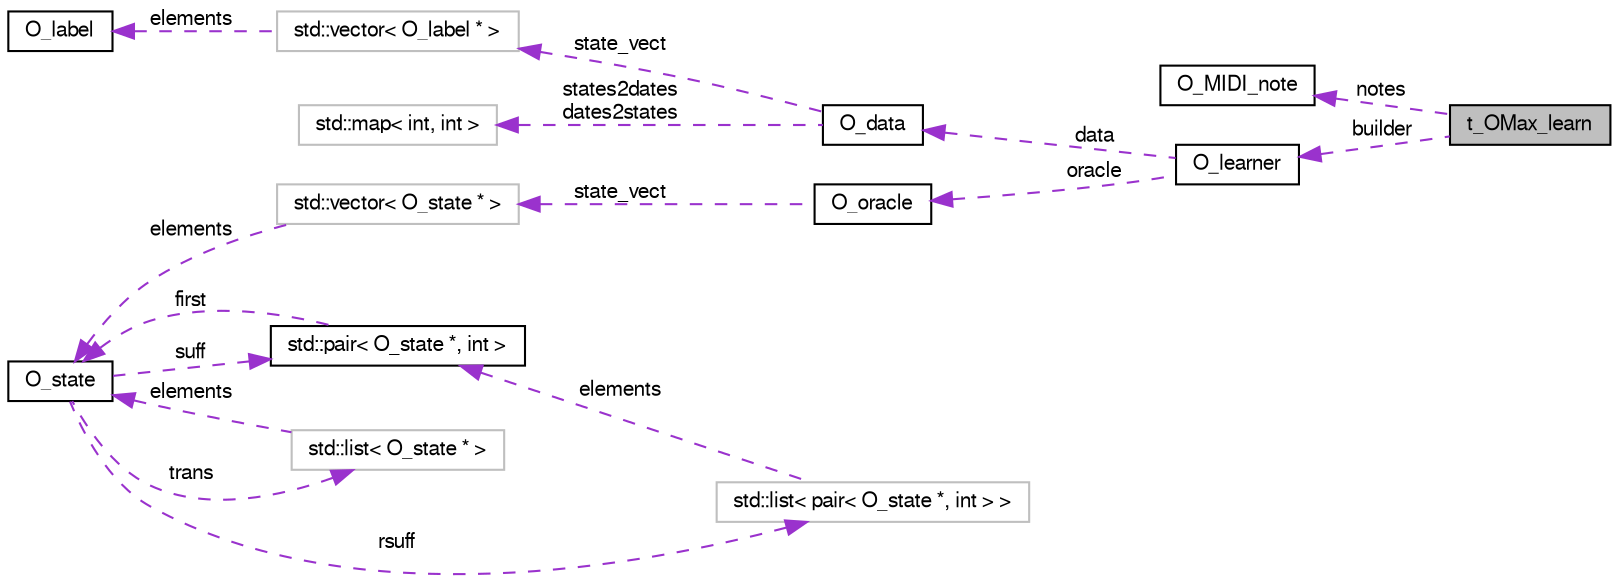 digraph G
{
  bgcolor="transparent";
  edge [fontname="FreeSans",fontsize="10",labelfontname="FreeSans",labelfontsize="10"];
  node [fontname="FreeSans",fontsize="10",shape=record];
  rankdir=LR;
  Node1 [label="t_OMax_learn",height=0.2,width=0.4,color="black", fillcolor="grey75", style="filled" fontcolor="black"];
  Node2 -> Node1 [dir=back,color="darkorchid3",fontsize="10",style="dashed",label="notes",fontname="FreeSans"];
  Node2 [label="O_MIDI_note",height=0.2,width=0.4,color="black",URL="$class_o___m_i_d_i__note.html",tooltip="MIDI note for polyphonic MIDI."];
  Node3 -> Node1 [dir=back,color="darkorchid3",fontsize="10",style="dashed",label="builder",fontname="FreeSans"];
  Node3 [label="O_learner",height=0.2,width=0.4,color="black",URL="$class_o__learner.html",tooltip="Writer in FO and Data structures."];
  Node4 -> Node3 [dir=back,color="darkorchid3",fontsize="10",style="dashed",label="data",fontname="FreeSans"];
  Node4 [label="O_data",height=0.2,width=0.4,color="black",URL="$class_o__data.html",tooltip="Data sequence class."];
  Node5 -> Node4 [dir=back,color="darkorchid3",fontsize="10",style="dashed",label="state_vect",fontname="FreeSans"];
  Node5 [label="std::vector\< O_label * \>",height=0.2,width=0.4,color="grey75"];
  Node6 -> Node5 [dir=back,color="darkorchid3",fontsize="10",style="dashed",label="elements",fontname="FreeSans"];
  Node6 [label="O_label",height=0.2,width=0.4,color="black",URL="$class_o__label.html",tooltip="Generic state of a data sequence."];
  Node7 -> Node4 [dir=back,color="darkorchid3",fontsize="10",style="dashed",label="states2dates\ndates2states",fontname="FreeSans"];
  Node7 [label="std::map\< int, int \>",height=0.2,width=0.4,color="grey75"];
  Node8 -> Node3 [dir=back,color="darkorchid3",fontsize="10",style="dashed",label="oracle",fontname="FreeSans"];
  Node8 [label="O_oracle",height=0.2,width=0.4,color="black",URL="$class_o__oracle.html",tooltip="Factor Oracle (FO) class."];
  Node9 -> Node8 [dir=back,color="darkorchid3",fontsize="10",style="dashed",label="state_vect",fontname="FreeSans"];
  Node9 [label="std::vector\< O_state * \>",height=0.2,width=0.4,color="grey75"];
  Node10 -> Node9 [dir=back,color="darkorchid3",fontsize="10",style="dashed",label="elements",fontname="FreeSans"];
  Node10 [label="O_state",height=0.2,width=0.4,color="black",URL="$class_o__state.html",tooltip="Factor Oracle state class."];
  Node11 -> Node10 [dir=back,color="darkorchid3",fontsize="10",style="dashed",label="rsuff",fontname="FreeSans"];
  Node11 [label="std::list\< pair\< O_state *, int \> \>",height=0.2,width=0.4,color="grey75"];
  Node12 -> Node11 [dir=back,color="darkorchid3",fontsize="10",style="dashed",label="elements",fontname="FreeSans"];
  Node12 [label="std::pair\< O_state *, int \>",height=0.2,width=0.4,color="black",URL="$structstd_1_1pair.html"];
  Node10 -> Node12 [dir=back,color="darkorchid3",fontsize="10",style="dashed",label="first",fontname="FreeSans"];
  Node12 -> Node10 [dir=back,color="darkorchid3",fontsize="10",style="dashed",label="suff",fontname="FreeSans"];
  Node13 -> Node10 [dir=back,color="darkorchid3",fontsize="10",style="dashed",label="trans",fontname="FreeSans"];
  Node13 [label="std::list\< O_state * \>",height=0.2,width=0.4,color="grey75"];
  Node10 -> Node13 [dir=back,color="darkorchid3",fontsize="10",style="dashed",label="elements",fontname="FreeSans"];
}
